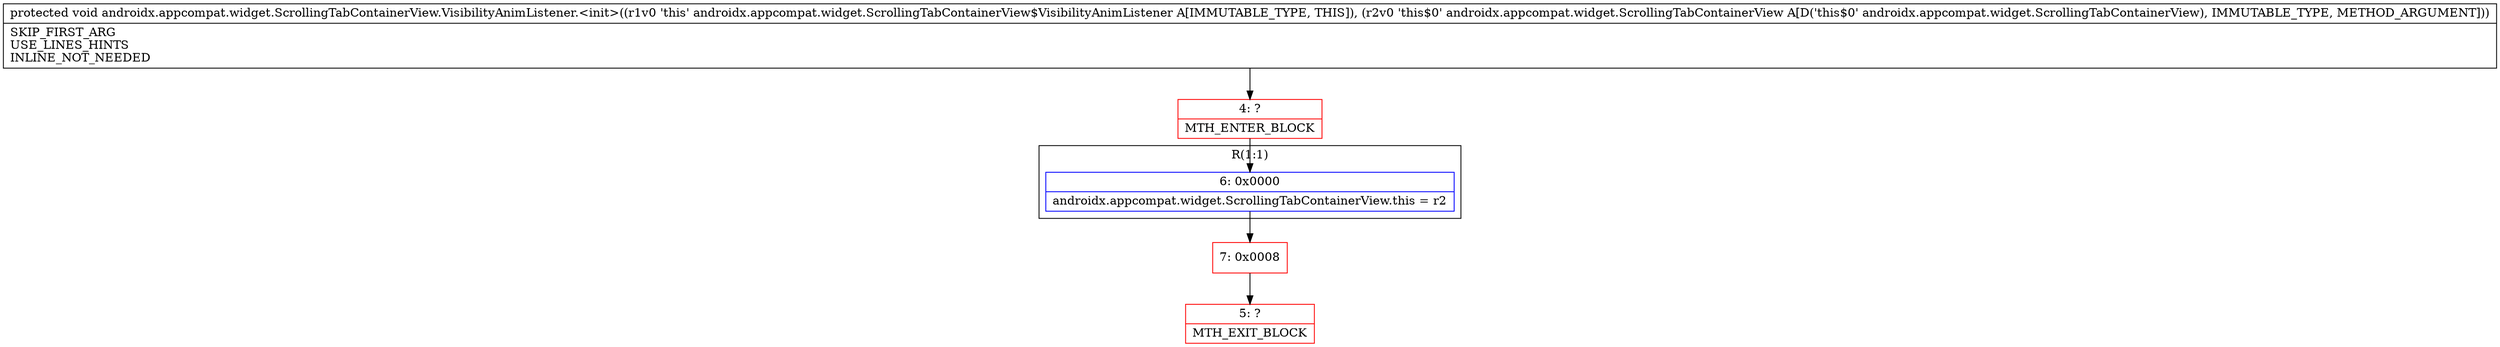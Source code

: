 digraph "CFG forandroidx.appcompat.widget.ScrollingTabContainerView.VisibilityAnimListener.\<init\>(Landroidx\/appcompat\/widget\/ScrollingTabContainerView;)V" {
subgraph cluster_Region_1403957674 {
label = "R(1:1)";
node [shape=record,color=blue];
Node_6 [shape=record,label="{6\:\ 0x0000|androidx.appcompat.widget.ScrollingTabContainerView.this = r2\l}"];
}
Node_4 [shape=record,color=red,label="{4\:\ ?|MTH_ENTER_BLOCK\l}"];
Node_7 [shape=record,color=red,label="{7\:\ 0x0008}"];
Node_5 [shape=record,color=red,label="{5\:\ ?|MTH_EXIT_BLOCK\l}"];
MethodNode[shape=record,label="{protected void androidx.appcompat.widget.ScrollingTabContainerView.VisibilityAnimListener.\<init\>((r1v0 'this' androidx.appcompat.widget.ScrollingTabContainerView$VisibilityAnimListener A[IMMUTABLE_TYPE, THIS]), (r2v0 'this$0' androidx.appcompat.widget.ScrollingTabContainerView A[D('this$0' androidx.appcompat.widget.ScrollingTabContainerView), IMMUTABLE_TYPE, METHOD_ARGUMENT]))  | SKIP_FIRST_ARG\lUSE_LINES_HINTS\lINLINE_NOT_NEEDED\l}"];
MethodNode -> Node_4;Node_6 -> Node_7;
Node_4 -> Node_6;
Node_7 -> Node_5;
}

